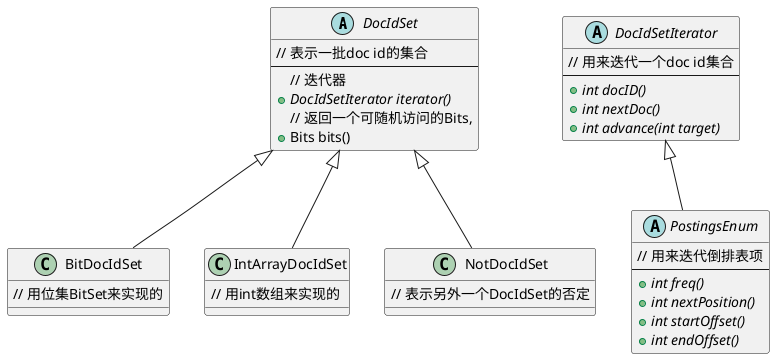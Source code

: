 @startuml

abstract class DocIdSet{
    // 表示一批doc id的集合
    ---
    // 迭代器
    +{abstract} DocIdSetIterator iterator()
    // 返回一个可随机访问的Bits,
    +Bits bits()
}

abstract class DocIdSetIterator{
    // 用来迭代一个doc id集合
    ---
    +{abstract} int docID()
    +{abstract} int nextDoc()
    +{abstract} int advance(int target)
}

class BitDocIdSet extends DocIdSet{
    // 用位集BitSet来实现的
}

class IntArrayDocIdSet extends DocIdSet{
    // 用int数组来实现的
}

class NotDocIdSet extends DocIdSet{
    // 表示另外一个DocIdSet的否定
}

abstract class PostingsEnum extends DocIdSetIterator{
    // 用来迭代倒排表项
    ---
    +{abstract} int freq()
    +{abstract} int nextPosition()
    +{abstract} int startOffset()
    +{abstract} int endOffset()
}

DocIdSet -right[hidden]-- DocIdSetIterator
@enduml